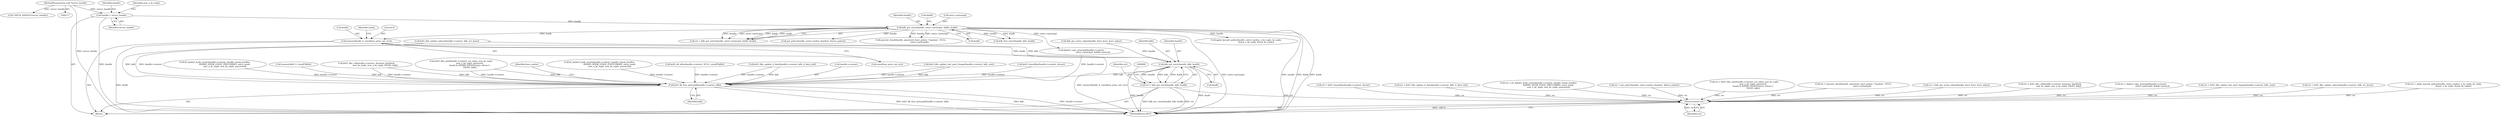 digraph "0_krb5_b863de7fbf080b15e347a736fdda0a82d42f4f6b@API" {
"1000284" [label="(Call,memset(&adb, 0, sizeof(osa_princ_ent_rec)))"];
"1000237" [label="(Call,kdb_get_entry(handle, entry->principal, &kdb, &adb))"];
"1000136" [label="(Call,handle = server_handle)"];
"1000118" [label="(MethodParameterIn,void *server_handle)"];
"1000680" [label="(Call,kdb_put_entry(handle, kdb, &adb))"];
"1000678" [label="(Call,ret = kdb_put_entry(handle, kdb, &adb))"];
"1000718" [label="(Return,return ret;)"];
"1000703" [label="(Call,krb5_db_free_principal(handle->context, kdb))"];
"1000682" [label="(Identifier,kdb)"];
"1000678" [label="(Call,ret = kdb_put_entry(handle, kdb, &adb))"];
"1000707" [label="(Identifier,kdb)"];
"1000285" [label="(Call,&adb)"];
"1000238" [label="(Identifier,handle)"];
"1000718" [label="(Return,return ret;)"];
"1000136" [label="(Call,handle = server_handle)"];
"1000237" [label="(Call,kdb_get_entry(handle, entry->principal, &kdb, &adb))"];
"1000720" [label="(MethodReturn,RET)"];
"1000679" [label="(Identifier,ret)"];
"1000681" [label="(Identifier,handle)"];
"1000312" [label="(Call,ret = passwd_check(handle, password, have_polent ? &polent : NULL,\n                           entry->principal))"];
"1000703" [label="(Call,krb5_db_free_principal(handle->context, kdb))"];
"1000138" [label="(Identifier,server_handle)"];
"1000631" [label="(Call,k5_kadm5_hook_create(handle->context, handle->hook_handles,\n                               KADM5_HOOK_STAGE_PRECOMMIT, entry, mask,\n                               new_n_ks_tuple, new_ks_tuple, password))"];
"1000278" [label="(Call,memset(kdb, 0, sizeof(*kdb)))"];
"1000719" [label="(Identifier,ret)"];
"1000605" [label="(Call,krb5_dbe_crk(handle->context, &master_keyblock,\n                           new_ks_tuple, new_n_ks_tuple, FALSE, kdb))"];
"1000583" [label="(Call,krb5_dbe_cpw(handle->context, act_mkey, new_ks_tuple,\n                           new_n_ks_tuple, password,\n                           (mask & KADM5_KVNO)?entry->kvno:1,\n                           FALSE, kdb))"];
"1000541" [label="(Call,apply_keysalt_policy(handle, entry->policy, n_ks_tuple, ks_tuple,\n                               &new_n_ks_tuple, &new_ks_tuple))"];
"1000555" [label="(Call,ret = kdb_get_active_mkey(handle, &act_kvno, &act_mkey))"];
"1000288" [label="(Call,sizeof(osa_princ_ent_rec))"];
"1000603" [label="(Call,ret = krb5_dbe_crk(handle->context, &master_keyblock,\n                           new_ks_tuple, new_n_ks_tuple, FALSE, kdb))"];
"1000486" [label="(Call,ret = kadm5_copy_principal(handle->context,\n                                    entry->principal, &(kdb->princ)))"];
"1000124" [label="(Block,)"];
"1000118" [label="(MethodParameterIn,void *server_handle)"];
"1000501" [label="(Call,ret = krb5_dbe_update_last_pwd_change(handle->context, kdb, now))"];
"1000149" [label="(Call,CHECK_HANDLE(server_handle))"];
"1000242" [label="(Call,&kdb)"];
"1000618" [label="(Call,ret = krb5_dbe_update_mkvno(handle->context, kdb, act_kvno))"];
"1000539" [label="(Call,ret = apply_keysalt_policy(handle, entry->policy, n_ks_tuple, ks_tuple,\n                               &new_n_ks_tuple, &new_ks_tuple))"];
"1000530" [label="(Call,krb5_dbe_update_tl_data(handle->context, kdb, tl_data_tail))"];
"1000331" [label="(Call,krb5_timeofday(handle->context, &now))"];
"1000235" [label="(Call,ret = kdb_get_entry(handle, entry->principal, &kdb, &adb))"];
"1000297" [label="(Call,get_policy(handle, entry->policy, &polent, &have_polent))"];
"1000620" [label="(Call,krb5_dbe_update_mkvno(handle->context, kdb, act_kvno))"];
"1000709" [label="(Identifier,have_polent)"];
"1000329" [label="(Call,ret = krb5_timeofday(handle->context, &now))"];
"1000687" [label="(Call,k5_kadm5_hook_create(handle->context, handle->hook_handles,\n                                KADM5_HOOK_STAGE_POSTCOMMIT, entry, mask,\n                                new_n_ks_tuple, new_ks_tuple, password))"];
"1000528" [label="(Call,ret = krb5_dbe_update_tl_data(handle->context, kdb, tl_data_tail))"];
"1000292" [label="(Identifier,mask)"];
"1000488" [label="(Call,kadm5_copy_principal(handle->context,\n                                    entry->principal, &(kdb->princ)))"];
"1000287" [label="(Literal,0)"];
"1000629" [label="(Call,ret = k5_kadm5_hook_create(handle->context, handle->hook_handles,\n                               KADM5_HOOK_STAGE_PRECOMMIT, entry, mask,\n                               new_n_ks_tuple, new_ks_tuple, password))"];
"1000239" [label="(Call,entry->principal)"];
"1000683" [label="(Call,&adb)"];
"1000264" [label="(Call,krb5_db_alloc(handle->context, NULL, sizeof(*kdb)))"];
"1000704" [label="(Call,handle->context)"];
"1000503" [label="(Call,krb5_dbe_update_last_pwd_change(handle->context, kdb, now))"];
"1000680" [label="(Call,kdb_put_entry(handle, kdb, &adb))"];
"1000314" [label="(Call,passwd_check(handle, password, have_polent ? &polent : NULL,\n                           entry->principal))"];
"1000295" [label="(Call,ret = get_policy(handle, entry->policy, &polent, &have_polent))"];
"1000581" [label="(Call,ret = krb5_dbe_cpw(handle->context, act_mkey, new_ks_tuple,\n                           new_n_ks_tuple, password,\n                           (mask & KADM5_KVNO)?entry->kvno:1,\n                           FALSE, kdb))"];
"1000137" [label="(Identifier,handle)"];
"1000244" [label="(Call,&adb)"];
"1000252" [label="(Call,kdb_free_entry(handle, kdb, &adb))"];
"1000143" [label="(Identifier,new_n_ks_tuple)"];
"1000557" [label="(Call,kdb_get_active_mkey(handle, &act_kvno, &act_mkey))"];
"1000284" [label="(Call,memset(&adb, 0, sizeof(osa_princ_ent_rec)))"];
"1000284" -> "1000124"  [label="AST: "];
"1000284" -> "1000288"  [label="CFG: "];
"1000285" -> "1000284"  [label="AST: "];
"1000287" -> "1000284"  [label="AST: "];
"1000288" -> "1000284"  [label="AST: "];
"1000292" -> "1000284"  [label="CFG: "];
"1000284" -> "1000720"  [label="DDG: &adb"];
"1000284" -> "1000720"  [label="DDG: memset(&adb, 0, sizeof(osa_princ_ent_rec))"];
"1000237" -> "1000284"  [label="DDG: &adb"];
"1000284" -> "1000680"  [label="DDG: &adb"];
"1000237" -> "1000235"  [label="AST: "];
"1000237" -> "1000244"  [label="CFG: "];
"1000238" -> "1000237"  [label="AST: "];
"1000239" -> "1000237"  [label="AST: "];
"1000242" -> "1000237"  [label="AST: "];
"1000244" -> "1000237"  [label="AST: "];
"1000235" -> "1000237"  [label="CFG: "];
"1000237" -> "1000720"  [label="DDG: entry->principal"];
"1000237" -> "1000720"  [label="DDG: handle"];
"1000237" -> "1000720"  [label="DDG: &kdb"];
"1000237" -> "1000720"  [label="DDG: &adb"];
"1000237" -> "1000235"  [label="DDG: handle"];
"1000237" -> "1000235"  [label="DDG: entry->principal"];
"1000237" -> "1000235"  [label="DDG: &kdb"];
"1000237" -> "1000235"  [label="DDG: &adb"];
"1000136" -> "1000237"  [label="DDG: handle"];
"1000237" -> "1000252"  [label="DDG: handle"];
"1000237" -> "1000252"  [label="DDG: &adb"];
"1000237" -> "1000297"  [label="DDG: handle"];
"1000237" -> "1000314"  [label="DDG: handle"];
"1000237" -> "1000314"  [label="DDG: entry->principal"];
"1000237" -> "1000488"  [label="DDG: entry->principal"];
"1000237" -> "1000541"  [label="DDG: handle"];
"1000136" -> "1000124"  [label="AST: "];
"1000136" -> "1000138"  [label="CFG: "];
"1000137" -> "1000136"  [label="AST: "];
"1000138" -> "1000136"  [label="AST: "];
"1000143" -> "1000136"  [label="CFG: "];
"1000136" -> "1000720"  [label="DDG: handle"];
"1000118" -> "1000136"  [label="DDG: server_handle"];
"1000118" -> "1000117"  [label="AST: "];
"1000118" -> "1000720"  [label="DDG: server_handle"];
"1000118" -> "1000149"  [label="DDG: server_handle"];
"1000680" -> "1000678"  [label="AST: "];
"1000680" -> "1000683"  [label="CFG: "];
"1000681" -> "1000680"  [label="AST: "];
"1000682" -> "1000680"  [label="AST: "];
"1000683" -> "1000680"  [label="AST: "];
"1000678" -> "1000680"  [label="CFG: "];
"1000680" -> "1000720"  [label="DDG: handle"];
"1000680" -> "1000720"  [label="DDG: &adb"];
"1000680" -> "1000678"  [label="DDG: handle"];
"1000680" -> "1000678"  [label="DDG: kdb"];
"1000680" -> "1000678"  [label="DDG: &adb"];
"1000557" -> "1000680"  [label="DDG: handle"];
"1000620" -> "1000680"  [label="DDG: kdb"];
"1000680" -> "1000703"  [label="DDG: kdb"];
"1000678" -> "1000124"  [label="AST: "];
"1000679" -> "1000678"  [label="AST: "];
"1000686" -> "1000678"  [label="CFG: "];
"1000678" -> "1000720"  [label="DDG: kdb_put_entry(handle, kdb, &adb)"];
"1000678" -> "1000720"  [label="DDG: ret"];
"1000678" -> "1000718"  [label="DDG: ret"];
"1000718" -> "1000124"  [label="AST: "];
"1000718" -> "1000719"  [label="CFG: "];
"1000719" -> "1000718"  [label="AST: "];
"1000720" -> "1000718"  [label="CFG: "];
"1000718" -> "1000720"  [label="DDG: <RET>"];
"1000719" -> "1000718"  [label="DDG: ret"];
"1000539" -> "1000718"  [label="DDG: ret"];
"1000629" -> "1000718"  [label="DDG: ret"];
"1000295" -> "1000718"  [label="DDG: ret"];
"1000312" -> "1000718"  [label="DDG: ret"];
"1000555" -> "1000718"  [label="DDG: ret"];
"1000528" -> "1000718"  [label="DDG: ret"];
"1000618" -> "1000718"  [label="DDG: ret"];
"1000486" -> "1000718"  [label="DDG: ret"];
"1000501" -> "1000718"  [label="DDG: ret"];
"1000603" -> "1000718"  [label="DDG: ret"];
"1000329" -> "1000718"  [label="DDG: ret"];
"1000581" -> "1000718"  [label="DDG: ret"];
"1000703" -> "1000124"  [label="AST: "];
"1000703" -> "1000707"  [label="CFG: "];
"1000704" -> "1000703"  [label="AST: "];
"1000707" -> "1000703"  [label="AST: "];
"1000709" -> "1000703"  [label="CFG: "];
"1000703" -> "1000720"  [label="DDG: krb5_db_free_principal(handle->context, kdb)"];
"1000703" -> "1000720"  [label="DDG: kdb"];
"1000703" -> "1000720"  [label="DDG: handle->context"];
"1000620" -> "1000703"  [label="DDG: handle->context"];
"1000620" -> "1000703"  [label="DDG: kdb"];
"1000530" -> "1000703"  [label="DDG: handle->context"];
"1000530" -> "1000703"  [label="DDG: kdb"];
"1000331" -> "1000703"  [label="DDG: handle->context"];
"1000687" -> "1000703"  [label="DDG: handle->context"];
"1000503" -> "1000703"  [label="DDG: handle->context"];
"1000503" -> "1000703"  [label="DDG: kdb"];
"1000605" -> "1000703"  [label="DDG: handle->context"];
"1000605" -> "1000703"  [label="DDG: kdb"];
"1000488" -> "1000703"  [label="DDG: handle->context"];
"1000631" -> "1000703"  [label="DDG: handle->context"];
"1000583" -> "1000703"  [label="DDG: handle->context"];
"1000583" -> "1000703"  [label="DDG: kdb"];
"1000264" -> "1000703"  [label="DDG: handle->context"];
"1000278" -> "1000703"  [label="DDG: kdb"];
}
